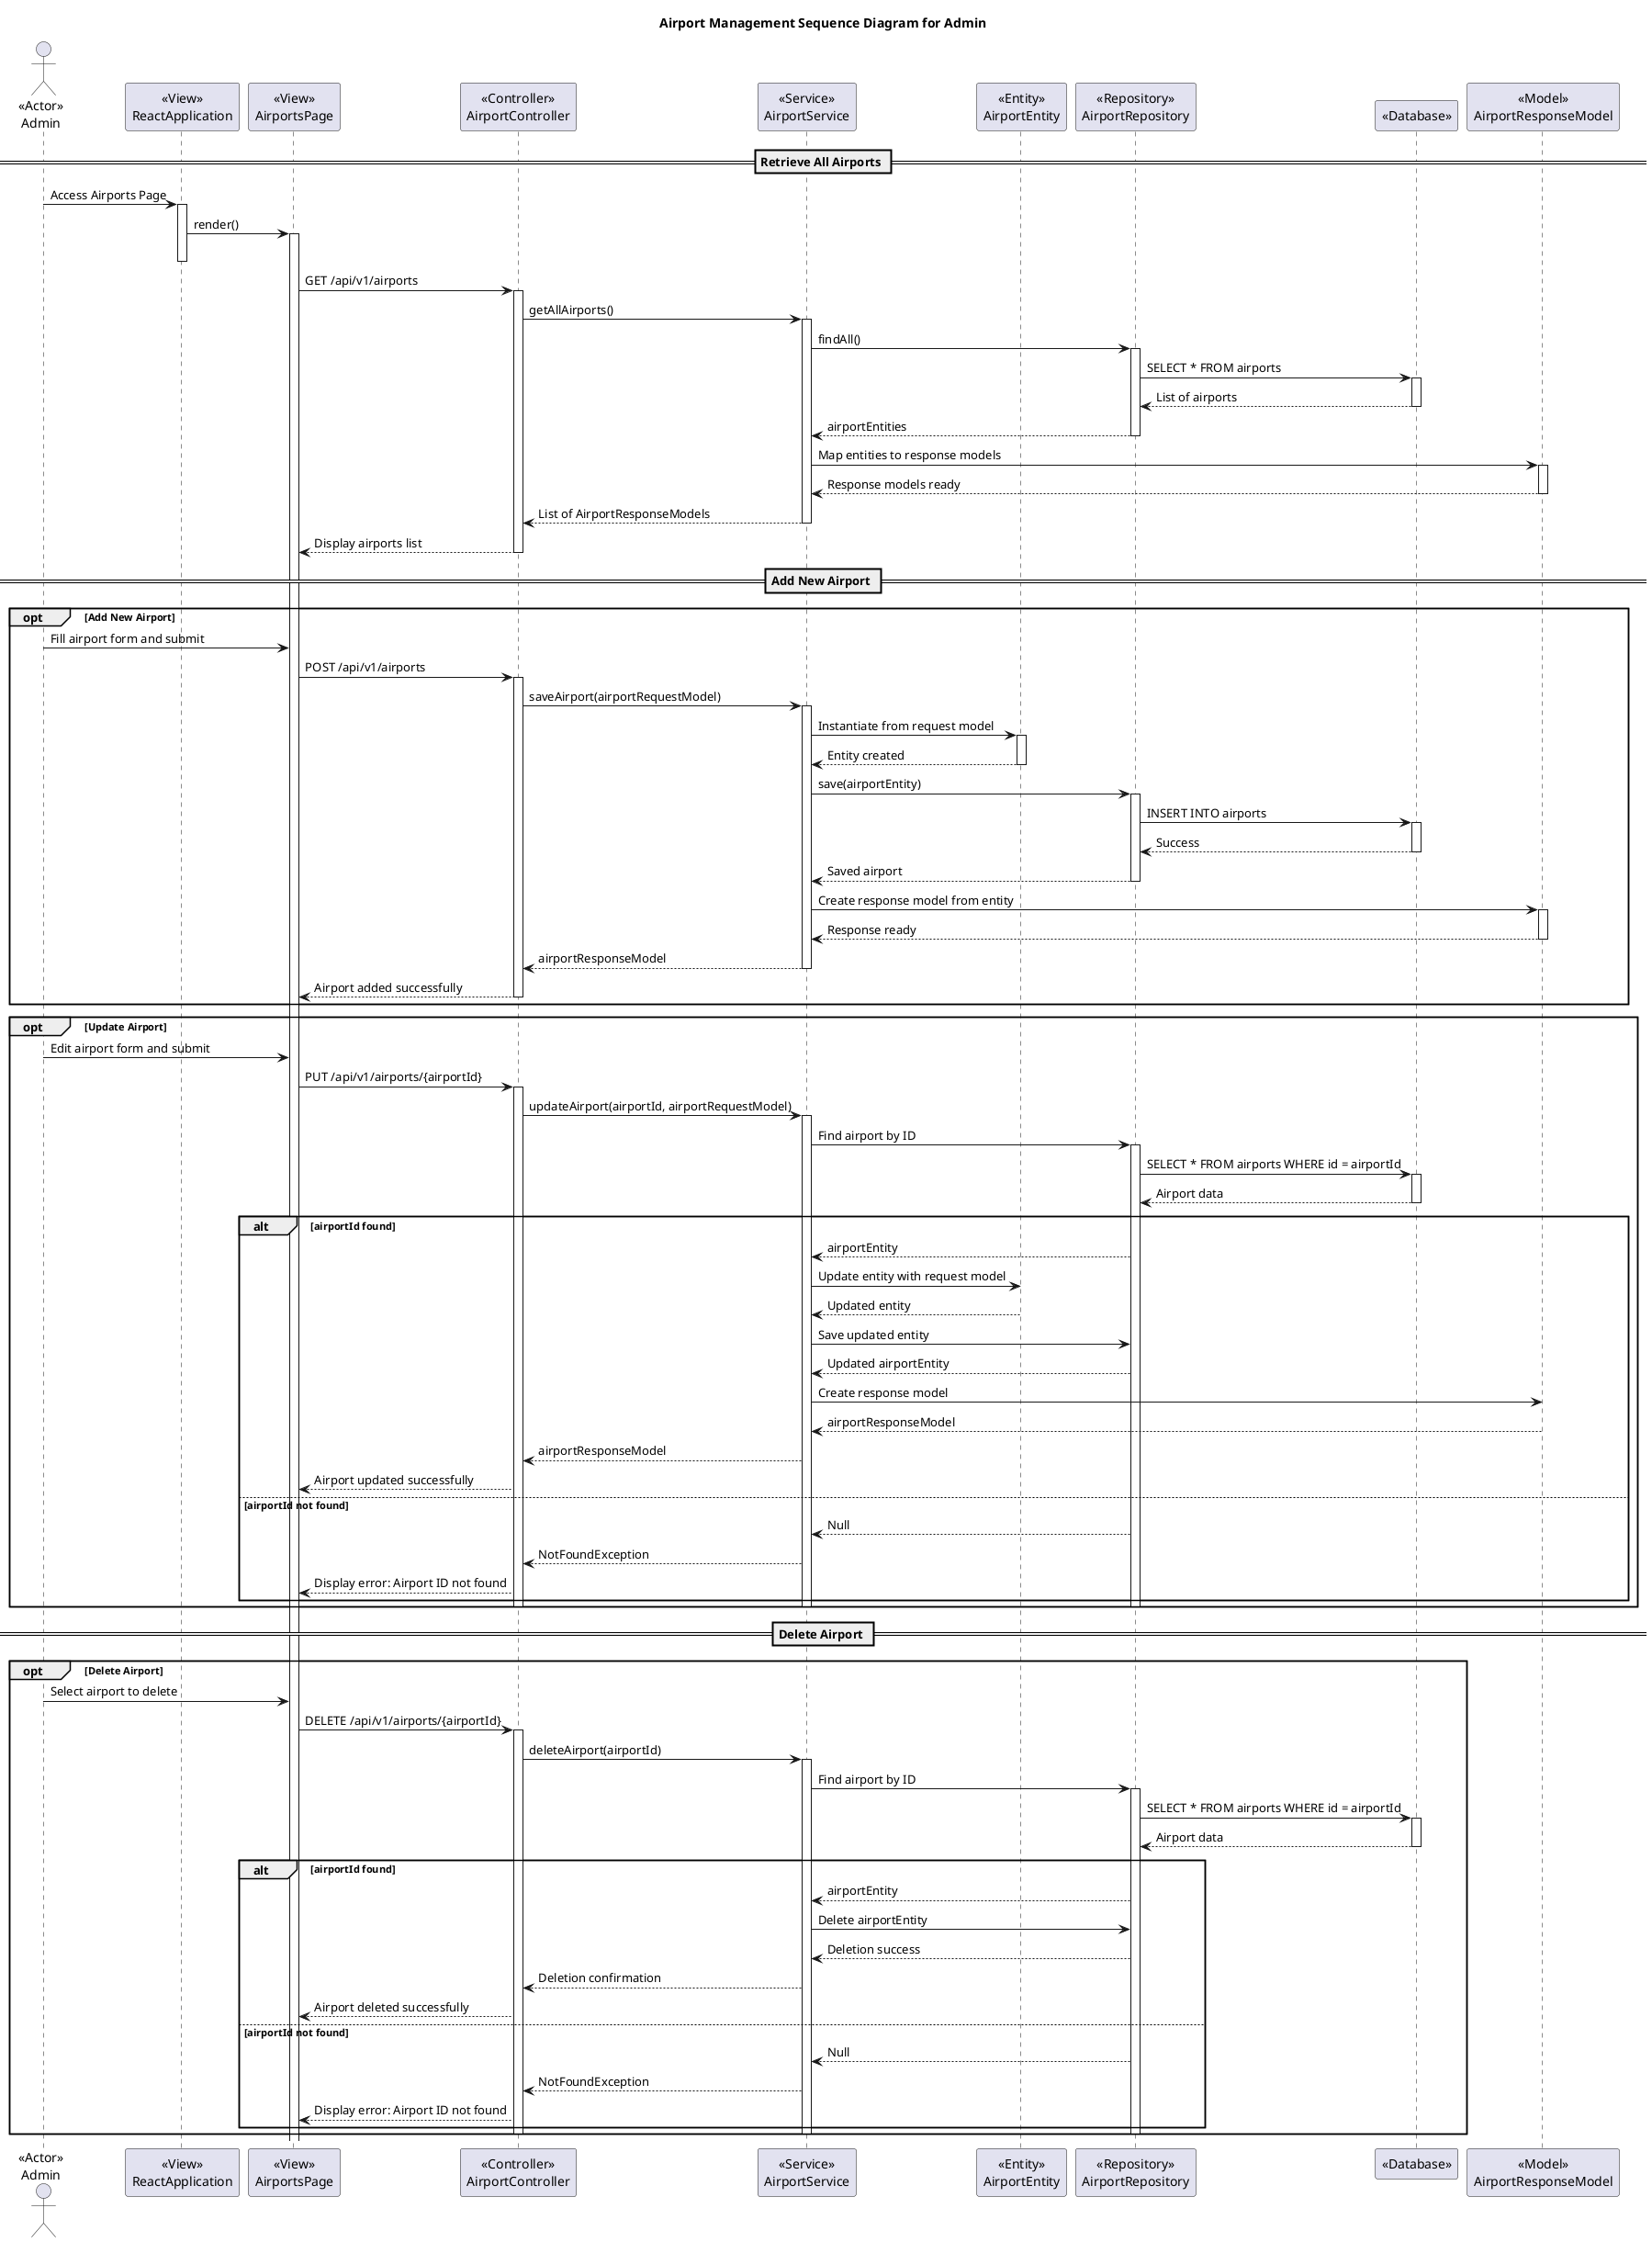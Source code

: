@startuml
title Airport Management Sequence Diagram for Admin

actor Admin as "<<Actor>>\nAdmin"

participant ReactApplication as "<<View>>\nReactApplication"
participant AirportsPage as "<<View>>\nAirportsPage"
participant AirportController as "<<Controller>>\nAirportController"
participant AirportService as "<<Service>>\nAirportService"
participant AirportEntity as "<<Entity>>\nAirportEntity"
participant AirportRepository as "<<Repository>>\nAirportRepository"
participant Database as "<<Database>>"
participant AirportResponseModel as "<<Model>>\nAirportResponseModel"

== Retrieve All Airports ==
Admin -> ReactApplication : Access Airports Page
activate ReactApplication

ReactApplication -> AirportsPage : render()
activate AirportsPage
deactivate ReactApplication

AirportsPage -> AirportController : GET /api/v1/airports
activate AirportController

AirportController -> AirportService : getAllAirports()
activate AirportService

AirportService -> AirportRepository : findAll()
activate AirportRepository

AirportRepository -> Database : SELECT * FROM airports
activate Database
Database --> AirportRepository : List of airports
deactivate Database

AirportRepository --> AirportService : airportEntities
deactivate AirportRepository

AirportService -> AirportResponseModel : Map entities to response models
activate AirportResponseModel
AirportResponseModel --> AirportService : Response models ready
deactivate AirportResponseModel

AirportService --> AirportController : List of AirportResponseModels
deactivate AirportService

AirportController --> AirportsPage : Display airports list
deactivate AirportController

== Add New Airport ==
opt Add New Airport
    Admin -> AirportsPage : Fill airport form and submit
    AirportsPage -> AirportController : POST /api/v1/airports
    activate AirportController

    AirportController -> AirportService : saveAirport(airportRequestModel)
    activate AirportService

    AirportService -> AirportEntity : Instantiate from request model
    activate AirportEntity
    AirportEntity --> AirportService : Entity created
    deactivate AirportEntity

    AirportService -> AirportRepository : save(airportEntity)
    activate AirportRepository
    AirportRepository -> Database : INSERT INTO airports
    activate Database
    Database --> AirportRepository : Success
    deactivate Database
    AirportRepository --> AirportService : Saved airport
    deactivate AirportRepository

    AirportService -> AirportResponseModel : Create response model from entity
    activate AirportResponseModel
    AirportResponseModel --> AirportService : Response ready
    deactivate AirportResponseModel

    AirportService --> AirportController : airportResponseModel
    deactivate AirportService
    AirportController --> AirportsPage : Airport added successfully
    deactivate AirportController
end

opt Update Airport
    Admin -> AirportsPage : Edit airport form and submit
    AirportsPage -> AirportController : PUT /api/v1/airports/{airportId}
    activate AirportController

    AirportController -> AirportService : updateAirport(airportId, airportRequestModel)
    activate AirportService

    AirportService -> AirportRepository : Find airport by ID
    activate AirportRepository
    AirportRepository -> Database : SELECT * FROM airports WHERE id = airportId
    activate Database
    Database --> AirportRepository : Airport data
    deactivate Database

    alt airportId found
        AirportRepository --> AirportService : airportEntity
        AirportService -> AirportEntity : Update entity with request model
        AirportEntity --> AirportService : Updated entity
        AirportService -> AirportRepository : Save updated entity
        AirportRepository --> AirportService : Updated airportEntity
        AirportService -> AirportResponseModel : Create response model
        AirportResponseModel --> AirportService : airportResponseModel
        AirportService --> AirportController : airportResponseModel
        AirportController --> AirportsPage : Airport updated successfully
    else airportId not found
        AirportRepository --> AirportService : Null
        AirportService --> AirportController : NotFoundException
        AirportController --> AirportsPage : Display error: Airport ID not found
    end
    deactivate AirportRepository
    deactivate AirportService
    deactivate AirportController
end



== Delete Airport ==
opt Delete Airport
    Admin -> AirportsPage : Select airport to delete
    AirportsPage -> AirportController : DELETE /api/v1/airports/{airportId}
    activate AirportController

    AirportController -> AirportService : deleteAirport(airportId)
    activate AirportService

    AirportService -> AirportRepository : Find airport by ID
    activate AirportRepository
    AirportRepository -> Database : SELECT * FROM airports WHERE id = airportId
    activate Database
    Database --> AirportRepository : Airport data
    deactivate Database

    alt airportId found
        AirportRepository --> AirportService : airportEntity
        AirportService -> AirportRepository : Delete airportEntity
        AirportRepository --> AirportService : Deletion success
        AirportService --> AirportController : Deletion confirmation
        AirportController --> AirportsPage : Airport deleted successfully
    else airportId not found
        AirportRepository --> AirportService : Null
        AirportService --> AirportController : NotFoundException
        AirportController --> AirportsPage : Display error: Airport ID not found
    end
    deactivate AirportRepository
    deactivate AirportService
    deactivate AirportController
end


@enduml
